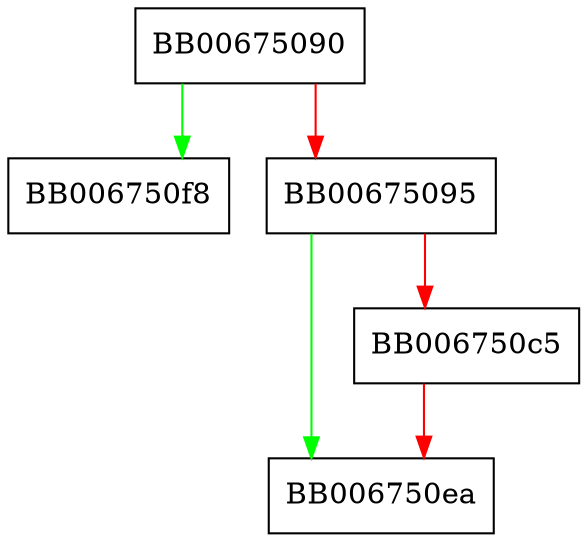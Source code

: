 digraph X509_STORE_load_store_ex {
  node [shape="box"];
  graph [splines=ortho];
  BB00675090 -> BB006750f8 [color="green"];
  BB00675090 -> BB00675095 [color="red"];
  BB00675095 -> BB006750ea [color="green"];
  BB00675095 -> BB006750c5 [color="red"];
  BB006750c5 -> BB006750ea [color="red"];
}